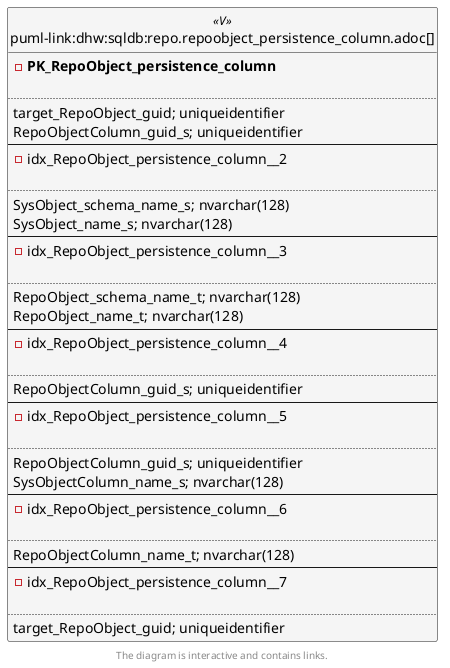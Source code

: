 @startuml
left to right direction
'top to bottom direction
hide circle
'avoide "." issues:
set namespaceSeparator none


skinparam class {
  BackgroundColor White
  BackgroundColor<<FN>> Yellow
  BackgroundColor<<FS>> Yellow
  BackgroundColor<<FT>> LightGray
  BackgroundColor<<IF>> Yellow
  BackgroundColor<<IS>> Yellow
  BackgroundColor<<P>> Aqua
  BackgroundColor<<PC>> Aqua
  BackgroundColor<<SN>> Yellow
  BackgroundColor<<SO>> SlateBlue
  BackgroundColor<<TF>> LightGray
  BackgroundColor<<TR>> Tomato
  BackgroundColor<<U>> White
  BackgroundColor<<V>> WhiteSmoke
  BackgroundColor<<X>> Aqua
  BackgroundColor<<external>> AliceBlue
}


entity "puml-link:dhw:sqldb:repo.repoobject_persistence_column.adoc[]" as repo.RepoObject_persistence_column << V >> {
- **PK_RepoObject_persistence_column**

..
target_RepoObject_guid; uniqueidentifier
RepoObjectColumn_guid_s; uniqueidentifier
--
- idx_RepoObject_persistence_column__2

..
SysObject_schema_name_s; nvarchar(128)
SysObject_name_s; nvarchar(128)
--
- idx_RepoObject_persistence_column__3

..
RepoObject_schema_name_t; nvarchar(128)
RepoObject_name_t; nvarchar(128)
--
- idx_RepoObject_persistence_column__4

..
RepoObjectColumn_guid_s; uniqueidentifier
--
- idx_RepoObject_persistence_column__5

..
RepoObjectColumn_guid_s; uniqueidentifier
SysObjectColumn_name_s; nvarchar(128)
--
- idx_RepoObject_persistence_column__6

..
RepoObjectColumn_name_t; nvarchar(128)
--
- idx_RepoObject_persistence_column__7

..
target_RepoObject_guid; uniqueidentifier
}

footer The diagram is interactive and contains links.
@enduml

